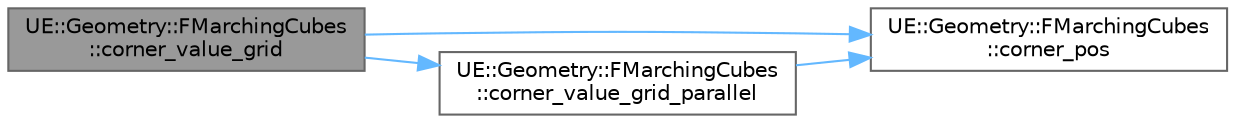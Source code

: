 digraph "UE::Geometry::FMarchingCubes::corner_value_grid"
{
 // INTERACTIVE_SVG=YES
 // LATEX_PDF_SIZE
  bgcolor="transparent";
  edge [fontname=Helvetica,fontsize=10,labelfontname=Helvetica,labelfontsize=10];
  node [fontname=Helvetica,fontsize=10,shape=box,height=0.2,width=0.4];
  rankdir="LR";
  Node1 [id="Node000001",label="UE::Geometry::FMarchingCubes\l::corner_value_grid",height=0.2,width=0.4,color="gray40", fillcolor="grey60", style="filled", fontcolor="black",tooltip=" "];
  Node1 -> Node2 [id="edge1_Node000001_Node000002",color="steelblue1",style="solid",tooltip=" "];
  Node2 [id="Node000002",label="UE::Geometry::FMarchingCubes\l::corner_pos",height=0.2,width=0.4,color="grey40", fillcolor="white", style="filled",URL="$d2/d3c/classUE_1_1Geometry_1_1FMarchingCubes.html#a197f30f69ab39b4c7bccca2ffda6891a",tooltip=" "];
  Node1 -> Node3 [id="edge2_Node000001_Node000003",color="steelblue1",style="solid",tooltip=" "];
  Node3 [id="Node000003",label="UE::Geometry::FMarchingCubes\l::corner_value_grid_parallel",height=0.2,width=0.4,color="grey40", fillcolor="white", style="filled",URL="$d2/d3c/classUE_1_1Geometry_1_1FMarchingCubes.html#a64743102c18732eaf524efd742fe8c3d",tooltip=" "];
  Node3 -> Node2 [id="edge3_Node000003_Node000002",color="steelblue1",style="solid",tooltip=" "];
}
